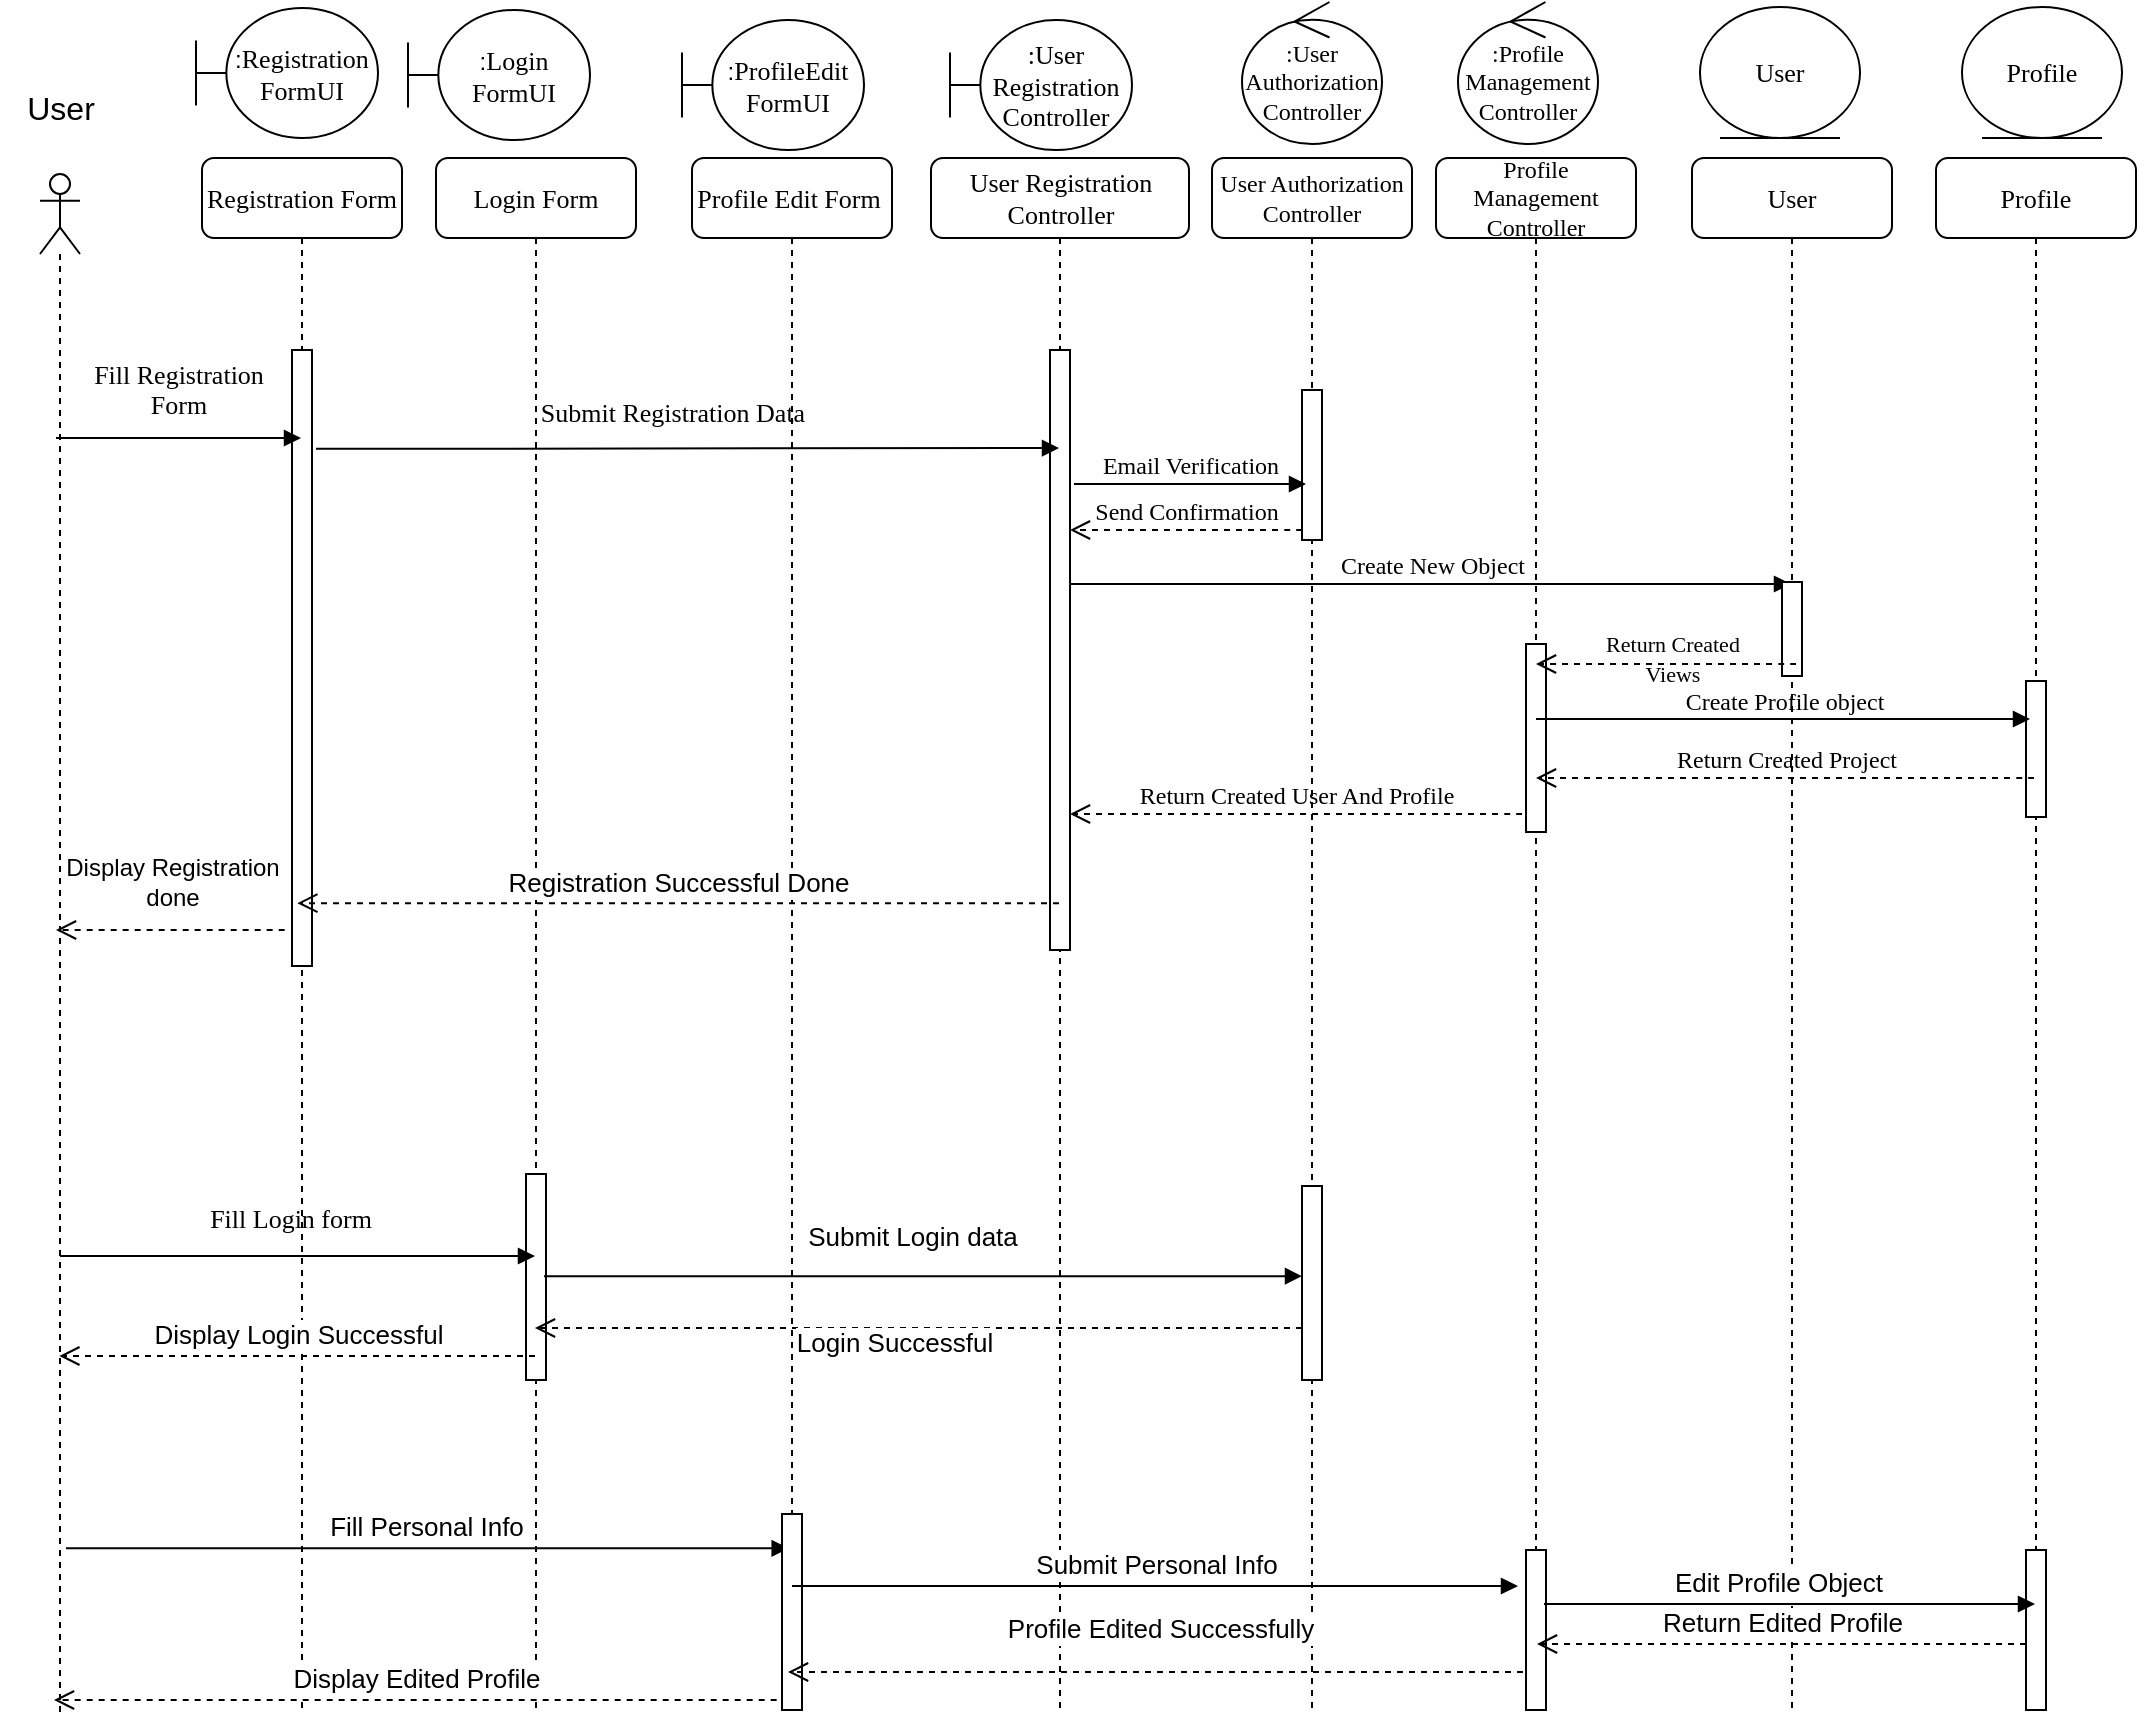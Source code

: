 <mxfile version="24.7.16">
  <diagram name="Page-1" id="13e1069c-82ec-6db2-03f1-153e76fe0fe0">
    <mxGraphModel grid="0" page="1" gridSize="10" guides="1" tooltips="1" connect="1" arrows="1" fold="1" pageScale="1" pageWidth="1100" pageHeight="850" background="none" math="0" shadow="0">
      <root>
        <mxCell id="0" />
        <mxCell id="1" parent="0" />
        <mxCell id="7baba1c4bc27f4b0-2" value="&lt;font style=&quot;font-size: 13px;&quot;&gt;Login Form&lt;/font&gt;" style="shape=umlLifeline;perimeter=lifelinePerimeter;whiteSpace=wrap;html=1;container=1;collapsible=0;recursiveResize=0;outlineConnect=0;rounded=1;shadow=0;comic=0;labelBackgroundColor=none;strokeWidth=1;fontFamily=Verdana;fontSize=12;align=center;" vertex="1" parent="1">
          <mxGeometry x="238" y="74" width="100" height="776" as="geometry" />
        </mxCell>
        <mxCell id="RgTBoj1O5FEci6K41apd-18" value="" style="html=1;points=[[0,0,0,0,5],[0,1,0,0,-5],[1,0,0,0,5],[1,1,0,0,-5]];perimeter=orthogonalPerimeter;outlineConnect=0;targetShapes=umlLifeline;portConstraint=eastwest;newEdgeStyle={&quot;curved&quot;:0,&quot;rounded&quot;:0};" vertex="1" parent="7baba1c4bc27f4b0-2">
          <mxGeometry x="45" y="508" width="10" height="103" as="geometry" />
        </mxCell>
        <mxCell id="RgTBoj1O5FEci6K41apd-29" value="&lt;font style=&quot;font-size: 13px;&quot;&gt;Fill Personal Info&lt;/font&gt;" style="html=1;verticalAlign=bottom;endArrow=block;curved=0;rounded=0;" edge="1" parent="7baba1c4bc27f4b0-2">
          <mxGeometry width="80" relative="1" as="geometry">
            <mxPoint x="-185.003" y="695.17" as="sourcePoint" />
            <mxPoint x="176.33" y="695.17" as="targetPoint" />
          </mxGeometry>
        </mxCell>
        <mxCell id="7baba1c4bc27f4b0-3" value="&lt;font style=&quot;font-size: 13px;&quot;&gt;Profile Edit Form&lt;/font&gt;&amp;nbsp;" style="shape=umlLifeline;perimeter=lifelinePerimeter;whiteSpace=wrap;html=1;container=1;collapsible=0;recursiveResize=0;outlineConnect=0;rounded=1;shadow=0;comic=0;labelBackgroundColor=none;strokeWidth=1;fontFamily=Verdana;fontSize=12;align=center;" vertex="1" parent="1">
          <mxGeometry x="366" y="74" width="100" height="777" as="geometry" />
        </mxCell>
        <mxCell id="RgTBoj1O5FEci6K41apd-21" value="&lt;font style=&quot;font-size: 13px;&quot;&gt;Login Successful&lt;/font&gt;" style="html=1;verticalAlign=bottom;endArrow=open;dashed=1;endSize=8;curved=0;rounded=0;exitX=0.017;exitY=0.802;exitDx=0;exitDy=0;exitPerimeter=0;" edge="1" parent="7baba1c4bc27f4b0-3">
          <mxGeometry x="0.064" y="18" relative="1" as="geometry">
            <mxPoint x="305.0" y="585.004" as="sourcePoint" />
            <mxPoint x="-78.503" y="585.004" as="targetPoint" />
            <mxPoint as="offset" />
          </mxGeometry>
        </mxCell>
        <mxCell id="RgTBoj1O5FEci6K41apd-20" value="&lt;font style=&quot;font-size: 13px;&quot;&gt;Submit Login data&lt;/font&gt;" style="html=1;verticalAlign=bottom;endArrow=block;curved=0;rounded=0;" edge="1" parent="7baba1c4bc27f4b0-3">
          <mxGeometry x="-0.029" y="9" width="80" relative="1" as="geometry">
            <mxPoint x="-74" y="559.08" as="sourcePoint" />
            <mxPoint x="305" y="559.08" as="targetPoint" />
            <mxPoint as="offset" />
          </mxGeometry>
        </mxCell>
        <mxCell id="RgTBoj1O5FEci6K41apd-22" value="" style="html=1;points=[[0,0,0,0,5],[0,1,0,0,-5],[1,0,0,0,5],[1,1,0,0,-5]];perimeter=orthogonalPerimeter;outlineConnect=0;targetShapes=umlLifeline;portConstraint=eastwest;newEdgeStyle={&quot;curved&quot;:0,&quot;rounded&quot;:0};" vertex="1" parent="7baba1c4bc27f4b0-3">
          <mxGeometry x="45" y="678" width="10" height="98" as="geometry" />
        </mxCell>
        <mxCell id="7baba1c4bc27f4b0-4" value="&lt;font style=&quot;font-size: 13px;&quot;&gt;User Registration Controller&lt;/font&gt;" style="shape=umlLifeline;perimeter=lifelinePerimeter;whiteSpace=wrap;html=1;container=1;collapsible=0;recursiveResize=0;outlineConnect=0;rounded=1;shadow=0;comic=0;labelBackgroundColor=none;strokeWidth=1;fontFamily=Verdana;fontSize=12;align=center;" vertex="1" parent="1">
          <mxGeometry x="485.5" y="74" width="129" height="777" as="geometry" />
        </mxCell>
        <mxCell id="7baba1c4bc27f4b0-16" value="" style="html=1;points=[];perimeter=orthogonalPerimeter;rounded=0;shadow=0;comic=0;labelBackgroundColor=none;strokeWidth=1;fontFamily=Verdana;fontSize=12;align=center;" vertex="1" parent="7baba1c4bc27f4b0-4">
          <mxGeometry x="59.5" y="96" width="10" height="300" as="geometry" />
        </mxCell>
        <mxCell id="RgTBoj1O5FEci6K41apd-27" value="&lt;font style=&quot;font-size: 13px;&quot;&gt;Submit Personal Info&lt;/font&gt;" style="html=1;verticalAlign=bottom;endArrow=block;curved=0;rounded=0;" edge="1" parent="7baba1c4bc27f4b0-4" source="7baba1c4bc27f4b0-3">
          <mxGeometry width="80" relative="1" as="geometry">
            <mxPoint x="80.5" y="712" as="sourcePoint" />
            <mxPoint x="293.5" y="714" as="targetPoint" />
          </mxGeometry>
        </mxCell>
        <mxCell id="7baba1c4bc27f4b0-5" value="User Authorization Controller" style="shape=umlLifeline;perimeter=lifelinePerimeter;whiteSpace=wrap;html=1;container=1;collapsible=0;recursiveResize=0;outlineConnect=0;rounded=1;shadow=0;comic=0;labelBackgroundColor=none;strokeWidth=1;fontFamily=Verdana;fontSize=12;align=center;" vertex="1" parent="1">
          <mxGeometry x="626" y="74" width="100" height="777" as="geometry" />
        </mxCell>
        <mxCell id="7baba1c4bc27f4b0-19" value="" style="html=1;points=[];perimeter=orthogonalPerimeter;rounded=0;shadow=0;comic=0;labelBackgroundColor=none;strokeWidth=1;fontFamily=Verdana;fontSize=12;align=center;" vertex="1" parent="7baba1c4bc27f4b0-5">
          <mxGeometry x="45" y="116" width="10" height="75" as="geometry" />
        </mxCell>
        <mxCell id="RgTBoj1O5FEci6K41apd-8" value="Create New Object" style="html=1;verticalAlign=bottom;endArrow=block;labelBackgroundColor=none;fontFamily=Verdana;fontSize=12;edgeStyle=elbowEdgeStyle;elbow=vertical;" edge="1" parent="7baba1c4bc27f4b0-5" target="7baba1c4bc27f4b0-7">
          <mxGeometry relative="1" as="geometry">
            <mxPoint x="-71" y="213" as="sourcePoint" />
            <mxPoint x="45" y="230.41" as="targetPoint" />
            <mxPoint as="offset" />
            <Array as="points">
              <mxPoint x="172" y="213" />
            </Array>
          </mxGeometry>
        </mxCell>
        <mxCell id="RgTBoj1O5FEci6K41apd-16" value="Return Created User And Profile" style="html=1;verticalAlign=bottom;endArrow=open;dashed=1;endSize=8;labelBackgroundColor=none;fontFamily=Verdana;fontSize=12;edgeStyle=elbowEdgeStyle;elbow=vertical;" edge="1" parent="7baba1c4bc27f4b0-5">
          <mxGeometry relative="1" as="geometry">
            <mxPoint x="-71" y="328" as="targetPoint" />
            <Array as="points">
              <mxPoint x="154" y="328" />
              <mxPoint x="184" y="328" />
            </Array>
            <mxPoint x="155" y="328" as="sourcePoint" />
          </mxGeometry>
        </mxCell>
        <mxCell id="7baba1c4bc27f4b0-22" value="" style="html=1;points=[];perimeter=orthogonalPerimeter;rounded=0;shadow=0;comic=0;labelBackgroundColor=none;strokeWidth=1;fontFamily=Verdana;fontSize=12;align=center;" vertex="1" parent="7baba1c4bc27f4b0-5">
          <mxGeometry x="45" y="514" width="10" height="97" as="geometry" />
        </mxCell>
        <mxCell id="7baba1c4bc27f4b0-20" value="Email Verification" style="html=1;verticalAlign=bottom;endArrow=block;entryX=0;entryY=0;labelBackgroundColor=none;fontFamily=Verdana;fontSize=12;edgeStyle=elbowEdgeStyle;elbow=vertical;" edge="1" parent="7baba1c4bc27f4b0-5">
          <mxGeometry relative="1" as="geometry">
            <mxPoint x="-69" y="163" as="sourcePoint" />
            <mxPoint x="47" y="163" as="targetPoint" />
            <mxPoint as="offset" />
          </mxGeometry>
        </mxCell>
        <mxCell id="7baba1c4bc27f4b0-6" value="Profile Management Controller" style="shape=umlLifeline;perimeter=lifelinePerimeter;whiteSpace=wrap;html=1;container=1;collapsible=0;recursiveResize=0;outlineConnect=0;rounded=1;shadow=0;comic=0;labelBackgroundColor=none;strokeWidth=1;fontFamily=Verdana;fontSize=12;align=center;" vertex="1" parent="1">
          <mxGeometry x="738" y="74" width="100" height="777" as="geometry" />
        </mxCell>
        <mxCell id="RgTBoj1O5FEci6K41apd-9" value="" style="html=1;points=[];perimeter=orthogonalPerimeter;rounded=0;shadow=0;comic=0;labelBackgroundColor=none;strokeWidth=1;fontFamily=Verdana;fontSize=12;align=center;" vertex="1" parent="7baba1c4bc27f4b0-6">
          <mxGeometry x="45" y="243" width="10" height="94" as="geometry" />
        </mxCell>
        <mxCell id="RgTBoj1O5FEci6K41apd-23" value="" style="html=1;points=[[0,0,0,0,5],[0,1,0,0,-5],[1,0,0,0,5],[1,1,0,0,-5]];perimeter=orthogonalPerimeter;outlineConnect=0;targetShapes=umlLifeline;portConstraint=eastwest;newEdgeStyle={&quot;curved&quot;:0,&quot;rounded&quot;:0};" vertex="1" parent="7baba1c4bc27f4b0-6">
          <mxGeometry x="45" y="696" width="10" height="80" as="geometry" />
        </mxCell>
        <mxCell id="7baba1c4bc27f4b0-7" value="&lt;font style=&quot;font-size: 13px;&quot;&gt;User&lt;/font&gt;" style="shape=umlLifeline;perimeter=lifelinePerimeter;whiteSpace=wrap;html=1;container=1;collapsible=0;recursiveResize=0;outlineConnect=0;rounded=1;shadow=0;comic=0;labelBackgroundColor=none;strokeWidth=1;fontFamily=Verdana;fontSize=12;align=center;" vertex="1" parent="1">
          <mxGeometry x="866" y="74" width="100" height="775" as="geometry" />
        </mxCell>
        <mxCell id="RgTBoj1O5FEci6K41apd-7" value="" style="html=1;points=[];perimeter=orthogonalPerimeter;rounded=0;shadow=0;comic=0;labelBackgroundColor=none;strokeWidth=1;fontFamily=Verdana;fontSize=12;align=center;" vertex="1" parent="7baba1c4bc27f4b0-7">
          <mxGeometry x="45" y="212" width="10" height="47" as="geometry" />
        </mxCell>
        <mxCell id="RgTBoj1O5FEci6K41apd-10" value="&lt;span style=&quot;font-size: 11px;&quot;&gt;Return Created&lt;/span&gt;&lt;div&gt;&lt;span style=&quot;font-size: 11px;&quot;&gt;Views&lt;/span&gt;&lt;/div&gt;" style="html=1;verticalAlign=bottom;endArrow=open;dashed=1;endSize=8;labelBackgroundColor=none;fontFamily=Verdana;fontSize=12;edgeStyle=elbowEdgeStyle;elbow=vertical;" edge="1" parent="7baba1c4bc27f4b0-7" target="7baba1c4bc27f4b0-6">
          <mxGeometry x="-0.037" y="14" relative="1" as="geometry">
            <mxPoint x="-56" y="253" as="targetPoint" />
            <Array as="points">
              <mxPoint x="51" y="253" />
              <mxPoint x="81" y="253" />
            </Array>
            <mxPoint x="52" y="253" as="sourcePoint" />
            <mxPoint as="offset" />
          </mxGeometry>
        </mxCell>
        <mxCell id="7baba1c4bc27f4b0-8" value="&lt;font style=&quot;font-size: 13px;&quot;&gt;Registration Form&lt;/font&gt;" style="shape=umlLifeline;perimeter=lifelinePerimeter;whiteSpace=wrap;html=1;container=1;collapsible=0;recursiveResize=0;outlineConnect=0;rounded=1;shadow=0;comic=0;labelBackgroundColor=none;strokeWidth=1;fontFamily=Verdana;fontSize=12;align=center;" vertex="1" parent="1">
          <mxGeometry x="121" y="74" width="100" height="776" as="geometry" />
        </mxCell>
        <mxCell id="7baba1c4bc27f4b0-9" value="" style="html=1;points=[];perimeter=orthogonalPerimeter;rounded=0;shadow=0;comic=0;labelBackgroundColor=none;strokeWidth=1;fontFamily=Verdana;fontSize=12;align=center;" vertex="1" parent="7baba1c4bc27f4b0-8">
          <mxGeometry x="45" y="96" width="10" height="308" as="geometry" />
        </mxCell>
        <mxCell id="RgTBoj1O5FEci6K41apd-19" value="&lt;font style=&quot;font-size: 13px;&quot;&gt;Display Login Successful&lt;/font&gt;" style="html=1;verticalAlign=bottom;endArrow=open;dashed=1;endSize=8;curved=0;rounded=0;" edge="1" parent="7baba1c4bc27f4b0-8">
          <mxGeometry relative="1" as="geometry">
            <mxPoint x="166.5" y="599" as="sourcePoint" />
            <mxPoint x="-71.333" y="599" as="targetPoint" />
          </mxGeometry>
        </mxCell>
        <mxCell id="7baba1c4bc27f4b0-23" value="&lt;span style=&quot;font-size: 13px;&quot;&gt;Fill Login form&lt;/span&gt;" style="html=1;verticalAlign=bottom;endArrow=block;labelBackgroundColor=none;fontFamily=Verdana;fontSize=12;" edge="1" parent="7baba1c4bc27f4b0-8">
          <mxGeometry x="-0.032" y="8" relative="1" as="geometry">
            <mxPoint x="-71" y="549.0" as="sourcePoint" />
            <mxPoint x="166.5" y="549.0" as="targetPoint" />
            <mxPoint as="offset" />
          </mxGeometry>
        </mxCell>
        <mxCell id="7baba1c4bc27f4b0-21" value="Send Confirmation" style="html=1;verticalAlign=bottom;endArrow=open;dashed=1;endSize=8;labelBackgroundColor=none;fontFamily=Verdana;fontSize=12;edgeStyle=elbowEdgeStyle;elbow=vertical;" edge="1" parent="1" source="7baba1c4bc27f4b0-19" target="7baba1c4bc27f4b0-16">
          <mxGeometry relative="1" as="geometry">
            <mxPoint x="650" y="306" as="targetPoint" />
            <Array as="points">
              <mxPoint x="670" y="260" />
              <mxPoint x="700" y="260" />
            </Array>
          </mxGeometry>
        </mxCell>
        <mxCell id="7baba1c4bc27f4b0-14" value="&lt;font style=&quot;font-size: 13px;&quot;&gt;Submit Registration Data&lt;/font&gt;" style="html=1;verticalAlign=bottom;endArrow=block;labelBackgroundColor=none;fontFamily=Verdana;fontSize=12;edgeStyle=elbowEdgeStyle;elbow=vertical;exitX=0.57;exitY=0.15;exitDx=0;exitDy=0;exitPerimeter=0;" edge="1" parent="1">
          <mxGeometry x="-0.043" y="7" relative="1" as="geometry">
            <mxPoint x="178" y="219.43" as="sourcePoint" />
            <mxPoint x="549.5" y="218.997" as="targetPoint" />
            <mxPoint as="offset" />
          </mxGeometry>
        </mxCell>
        <mxCell id="RgTBoj1O5FEci6K41apd-1" value="" style="shape=umlLifeline;perimeter=lifelinePerimeter;whiteSpace=wrap;html=1;container=1;dropTarget=0;collapsible=0;recursiveResize=0;outlineConnect=0;portConstraint=eastwest;newEdgeStyle={&quot;curved&quot;:0,&quot;rounded&quot;:0};participant=umlActor;size=40;" vertex="1" parent="1">
          <mxGeometry x="40" y="82" width="20" height="771" as="geometry" />
        </mxCell>
        <mxCell id="RgTBoj1O5FEci6K41apd-2" value="&lt;font style=&quot;font-size: 16px;&quot;&gt;User&lt;/font&gt;" style="text;html=1;align=center;verticalAlign=middle;resizable=0;points=[];autosize=1;strokeColor=none;fillColor=none;" vertex="1" parent="1">
          <mxGeometry x="20" y="34" width="60" height="30" as="geometry" />
        </mxCell>
        <mxCell id="7baba1c4bc27f4b0-11" value="&lt;font style=&quot;font-size: 13px;&quot;&gt;Fill Registration&lt;/font&gt;&lt;div style=&quot;font-size: 13px;&quot;&gt;&lt;font style=&quot;font-size: 13px;&quot;&gt;Form&lt;/font&gt;&lt;/div&gt;" style="html=1;verticalAlign=bottom;endArrow=block;labelBackgroundColor=none;fontFamily=Verdana;fontSize=12;edgeStyle=elbowEdgeStyle;elbow=vertical;" edge="1" parent="1" target="7baba1c4bc27f4b0-8">
          <mxGeometry x="-0.003" y="6" relative="1" as="geometry">
            <mxPoint x="48" y="214" as="sourcePoint" />
            <mxPoint x="148.43" y="214.431" as="targetPoint" />
            <mxPoint as="offset" />
          </mxGeometry>
        </mxCell>
        <mxCell id="RgTBoj1O5FEci6K41apd-3" value="&lt;font style=&quot;font-size: 12px;&quot;&gt;Display Registration&lt;/font&gt;&lt;div style=&quot;font-size: 12px;&quot;&gt;&lt;font style=&quot;font-size: 12px;&quot;&gt;done&lt;/font&gt;&lt;/div&gt;" style="html=1;verticalAlign=bottom;endArrow=open;dashed=1;endSize=8;curved=0;rounded=0;" edge="1" parent="1">
          <mxGeometry x="-0.015" y="-7" relative="1" as="geometry">
            <mxPoint x="162.33" y="460" as="sourcePoint" />
            <mxPoint x="47.997" y="460" as="targetPoint" />
            <mxPoint as="offset" />
          </mxGeometry>
        </mxCell>
        <mxCell id="RgTBoj1O5FEci6K41apd-6" value="&lt;span style=&quot;font-size: 13px;&quot;&gt;Profile&lt;/span&gt;" style="shape=umlLifeline;perimeter=lifelinePerimeter;whiteSpace=wrap;html=1;container=1;collapsible=0;recursiveResize=0;outlineConnect=0;rounded=1;shadow=0;comic=0;labelBackgroundColor=none;strokeWidth=1;fontFamily=Verdana;fontSize=12;align=center;" vertex="1" parent="1">
          <mxGeometry x="988" y="74" width="100" height="778" as="geometry" />
        </mxCell>
        <mxCell id="RgTBoj1O5FEci6K41apd-13" value="" style="html=1;points=[];perimeter=orthogonalPerimeter;rounded=0;shadow=0;comic=0;labelBackgroundColor=none;strokeWidth=1;fontFamily=Verdana;fontSize=12;align=center;" vertex="1" parent="RgTBoj1O5FEci6K41apd-6">
          <mxGeometry x="45" y="261.5" width="10" height="68" as="geometry" />
        </mxCell>
        <mxCell id="RgTBoj1O5FEci6K41apd-14" value="Create Profile object" style="html=1;verticalAlign=bottom;endArrow=block;entryX=0;entryY=0;labelBackgroundColor=none;fontFamily=Verdana;fontSize=12;edgeStyle=elbowEdgeStyle;elbow=vertical;" edge="1" parent="RgTBoj1O5FEci6K41apd-6" source="7baba1c4bc27f4b0-6">
          <mxGeometry relative="1" as="geometry">
            <mxPoint x="-69" y="280.58" as="sourcePoint" />
            <mxPoint x="47" y="280.58" as="targetPoint" />
            <mxPoint as="offset" />
          </mxGeometry>
        </mxCell>
        <mxCell id="RgTBoj1O5FEci6K41apd-15" value="Return Created Project" style="html=1;verticalAlign=bottom;endArrow=open;dashed=1;endSize=8;labelBackgroundColor=none;fontFamily=Verdana;fontSize=12;edgeStyle=elbowEdgeStyle;elbow=vertical;" edge="1" parent="RgTBoj1O5FEci6K41apd-6" target="7baba1c4bc27f4b0-6">
          <mxGeometry relative="1" as="geometry">
            <mxPoint x="-67" y="310" as="targetPoint" />
            <Array as="points">
              <mxPoint x="48" y="310" />
              <mxPoint x="78" y="310" />
            </Array>
            <mxPoint x="49" y="310" as="sourcePoint" />
          </mxGeometry>
        </mxCell>
        <mxCell id="RgTBoj1O5FEci6K41apd-24" value="" style="html=1;points=[[0,0,0,0,5],[0,1,0,0,-5],[1,0,0,0,5],[1,1,0,0,-5]];perimeter=orthogonalPerimeter;outlineConnect=0;targetShapes=umlLifeline;portConstraint=eastwest;newEdgeStyle={&quot;curved&quot;:0,&quot;rounded&quot;:0};" vertex="1" parent="RgTBoj1O5FEci6K41apd-6">
          <mxGeometry x="45" y="696" width="10" height="80" as="geometry" />
        </mxCell>
        <mxCell id="RgTBoj1O5FEci6K41apd-17" value="&lt;font style=&quot;font-size: 13px;&quot;&gt;Registration Successful Done&lt;/font&gt;" style="html=1;verticalAlign=bottom;endArrow=open;dashed=1;endSize=8;curved=0;rounded=0;entryX=0.267;entryY=0.898;entryDx=0;entryDy=0;entryPerimeter=0;" edge="1" parent="1" source="7baba1c4bc27f4b0-4" target="7baba1c4bc27f4b0-9">
          <mxGeometry relative="1" as="geometry">
            <mxPoint x="350" y="446" as="sourcePoint" />
            <mxPoint x="270" y="446" as="targetPoint" />
          </mxGeometry>
        </mxCell>
        <mxCell id="RgTBoj1O5FEci6K41apd-28" value="&lt;font style=&quot;font-size: 13px;&quot;&gt;Profile Edited Successfully&lt;/font&gt;" style="html=1;verticalAlign=bottom;endArrow=open;dashed=1;endSize=8;curved=0;rounded=0;exitX=0;exitY=1;exitDx=0;exitDy=-5;exitPerimeter=0;" edge="1" parent="1">
          <mxGeometry x="-0.007" y="-11" relative="1" as="geometry">
            <mxPoint x="781.5" y="831" as="sourcePoint" />
            <mxPoint x="414" y="831" as="targetPoint" />
            <mxPoint x="1" as="offset" />
          </mxGeometry>
        </mxCell>
        <mxCell id="RgTBoj1O5FEci6K41apd-30" value="&lt;font style=&quot;font-size: 13px;&quot;&gt;Display Edited Profile&lt;/font&gt;" style="html=1;verticalAlign=bottom;endArrow=open;dashed=1;endSize=8;curved=0;rounded=0;" edge="1" parent="1">
          <mxGeometry relative="1" as="geometry">
            <mxPoint x="408.33" y="845" as="sourcePoint" />
            <mxPoint x="46.997" y="845" as="targetPoint" />
          </mxGeometry>
        </mxCell>
        <mxCell id="RgTBoj1O5FEci6K41apd-26" value="&lt;font style=&quot;font-size: 13px;&quot;&gt;Return Edited Profile&lt;/font&gt;" style="html=1;verticalAlign=bottom;endArrow=open;dashed=1;endSize=8;curved=0;rounded=0;" edge="1" parent="1">
          <mxGeometry relative="1" as="geometry">
            <mxPoint x="1033.0" y="817" as="sourcePoint" />
            <mxPoint x="788.5" y="817" as="targetPoint" />
          </mxGeometry>
        </mxCell>
        <mxCell id="RgTBoj1O5FEci6K41apd-25" value="&lt;font style=&quot;font-size: 13px;&quot;&gt;Edit Profile Object&lt;/font&gt;" style="html=1;verticalAlign=bottom;endArrow=block;curved=0;rounded=0;" edge="1" parent="1">
          <mxGeometry x="-0.047" width="80" relative="1" as="geometry">
            <mxPoint x="792" y="797" as="sourcePoint" />
            <mxPoint x="1037.5" y="797" as="targetPoint" />
            <mxPoint as="offset" />
          </mxGeometry>
        </mxCell>
        <mxCell id="yhcOLGeGNHBuv-Y8PLNs-1" value=":&lt;span style=&quot;font-family: Verdana; font-size: 13px;&quot;&gt;Registration FormUI&lt;/span&gt;" style="shape=umlBoundary;whiteSpace=wrap;html=1;" vertex="1" parent="1">
          <mxGeometry x="118" y="-1" width="91" height="65" as="geometry" />
        </mxCell>
        <mxCell id="yhcOLGeGNHBuv-Y8PLNs-2" value="&lt;span style=&quot;font-family: Verdana; font-size: 13px;&quot;&gt;:User Registration Controller&lt;/span&gt;" style="shape=umlBoundary;whiteSpace=wrap;html=1;" vertex="1" parent="1">
          <mxGeometry x="495" y="5" width="91" height="65" as="geometry" />
        </mxCell>
        <mxCell id="yhcOLGeGNHBuv-Y8PLNs-3" value=":&lt;font style=&quot;font-family: Verdana; font-size: 13px;&quot;&gt;ProfileEdit FormUI&lt;/font&gt;" style="shape=umlBoundary;whiteSpace=wrap;html=1;" vertex="1" parent="1">
          <mxGeometry x="361" y="5" width="91" height="65" as="geometry" />
        </mxCell>
        <mxCell id="yhcOLGeGNHBuv-Y8PLNs-4" value=":&lt;span style=&quot;font-family: Verdana; font-size: 13px;&quot;&gt;Login FormUI&lt;/span&gt;" style="shape=umlBoundary;whiteSpace=wrap;html=1;" vertex="1" parent="1">
          <mxGeometry x="224" width="91" height="65" as="geometry" />
        </mxCell>
        <mxCell id="yhcOLGeGNHBuv-Y8PLNs-5" value="&lt;span style=&quot;font-family: Verdana;&quot;&gt;:User Authorization Controller&lt;/span&gt;" style="ellipse;shape=umlControl;whiteSpace=wrap;html=1;" vertex="1" parent="1">
          <mxGeometry x="641" y="-4" width="70" height="71" as="geometry" />
        </mxCell>
        <mxCell id="yhcOLGeGNHBuv-Y8PLNs-6" value="&lt;span style=&quot;font-family: Verdana;&quot;&gt;:Profile Management Controller&lt;/span&gt;" style="ellipse;shape=umlControl;whiteSpace=wrap;html=1;" vertex="1" parent="1">
          <mxGeometry x="749" y="-4" width="70" height="71" as="geometry" />
        </mxCell>
        <mxCell id="yhcOLGeGNHBuv-Y8PLNs-7" value="&lt;span style=&quot;font-family: Verdana; font-size: 13px;&quot;&gt;User&lt;/span&gt;" style="ellipse;shape=umlEntity;whiteSpace=wrap;html=1;" vertex="1" parent="1">
          <mxGeometry x="870" y="-1.5" width="80" height="65.5" as="geometry" />
        </mxCell>
        <mxCell id="yhcOLGeGNHBuv-Y8PLNs-8" value="&lt;span style=&quot;font-family: Verdana; font-size: 13px;&quot;&gt;Profile&lt;/span&gt;" style="ellipse;shape=umlEntity;whiteSpace=wrap;html=1;" vertex="1" parent="1">
          <mxGeometry x="1001" y="-1.5" width="80" height="65.5" as="geometry" />
        </mxCell>
      </root>
    </mxGraphModel>
  </diagram>
</mxfile>
